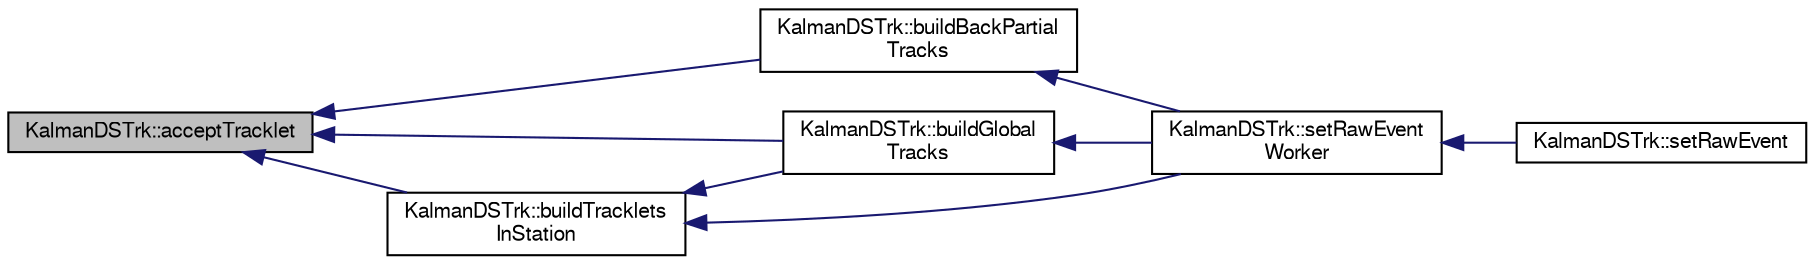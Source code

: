 digraph "KalmanDSTrk::acceptTracklet"
{
  bgcolor="transparent";
  edge [fontname="FreeSans",fontsize="10",labelfontname="FreeSans",labelfontsize="10"];
  node [fontname="FreeSans",fontsize="10",shape=record];
  rankdir="LR";
  Node1 [label="KalmanDSTrk::acceptTracklet",height=0.2,width=0.4,color="black", fillcolor="grey75", style="filled" fontcolor="black"];
  Node1 -> Node2 [dir="back",color="midnightblue",fontsize="10",style="solid",fontname="FreeSans"];
  Node2 [label="KalmanDSTrk::buildBackPartial\lTracks",height=0.2,width=0.4,color="black",URL="$db/daa/classKalmanDSTrk.html#a1d246a6aacb8828783f887e82bb74cd1"];
  Node2 -> Node3 [dir="back",color="midnightblue",fontsize="10",style="solid",fontname="FreeSans"];
  Node3 [label="KalmanDSTrk::setRawEvent\lWorker",height=0.2,width=0.4,color="black",URL="$db/daa/classKalmanDSTrk.html#a58ceb0cdcf685588b2a543d7a9c2bf9d"];
  Node3 -> Node4 [dir="back",color="midnightblue",fontsize="10",style="solid",fontname="FreeSans"];
  Node4 [label="KalmanDSTrk::setRawEvent",height=0.2,width=0.4,color="black",URL="$db/daa/classKalmanDSTrk.html#a67f1b61fbc3fbba52e10f4b06d4f8794"];
  Node1 -> Node5 [dir="back",color="midnightblue",fontsize="10",style="solid",fontname="FreeSans"];
  Node5 [label="KalmanDSTrk::buildGlobal\lTracks",height=0.2,width=0.4,color="black",URL="$db/daa/classKalmanDSTrk.html#adf4981f081f2606bf3412851eaa62eb0"];
  Node5 -> Node3 [dir="back",color="midnightblue",fontsize="10",style="solid",fontname="FreeSans"];
  Node1 -> Node6 [dir="back",color="midnightblue",fontsize="10",style="solid",fontname="FreeSans"];
  Node6 [label="KalmanDSTrk::buildTracklets\lInStation",height=0.2,width=0.4,color="black",URL="$db/daa/classKalmanDSTrk.html#ab77ac8dc274c5df2658d12c96494d29e",tooltip="Tracklet finding stuff. "];
  Node6 -> Node3 [dir="back",color="midnightblue",fontsize="10",style="solid",fontname="FreeSans"];
  Node6 -> Node5 [dir="back",color="midnightblue",fontsize="10",style="solid",fontname="FreeSans"];
}
